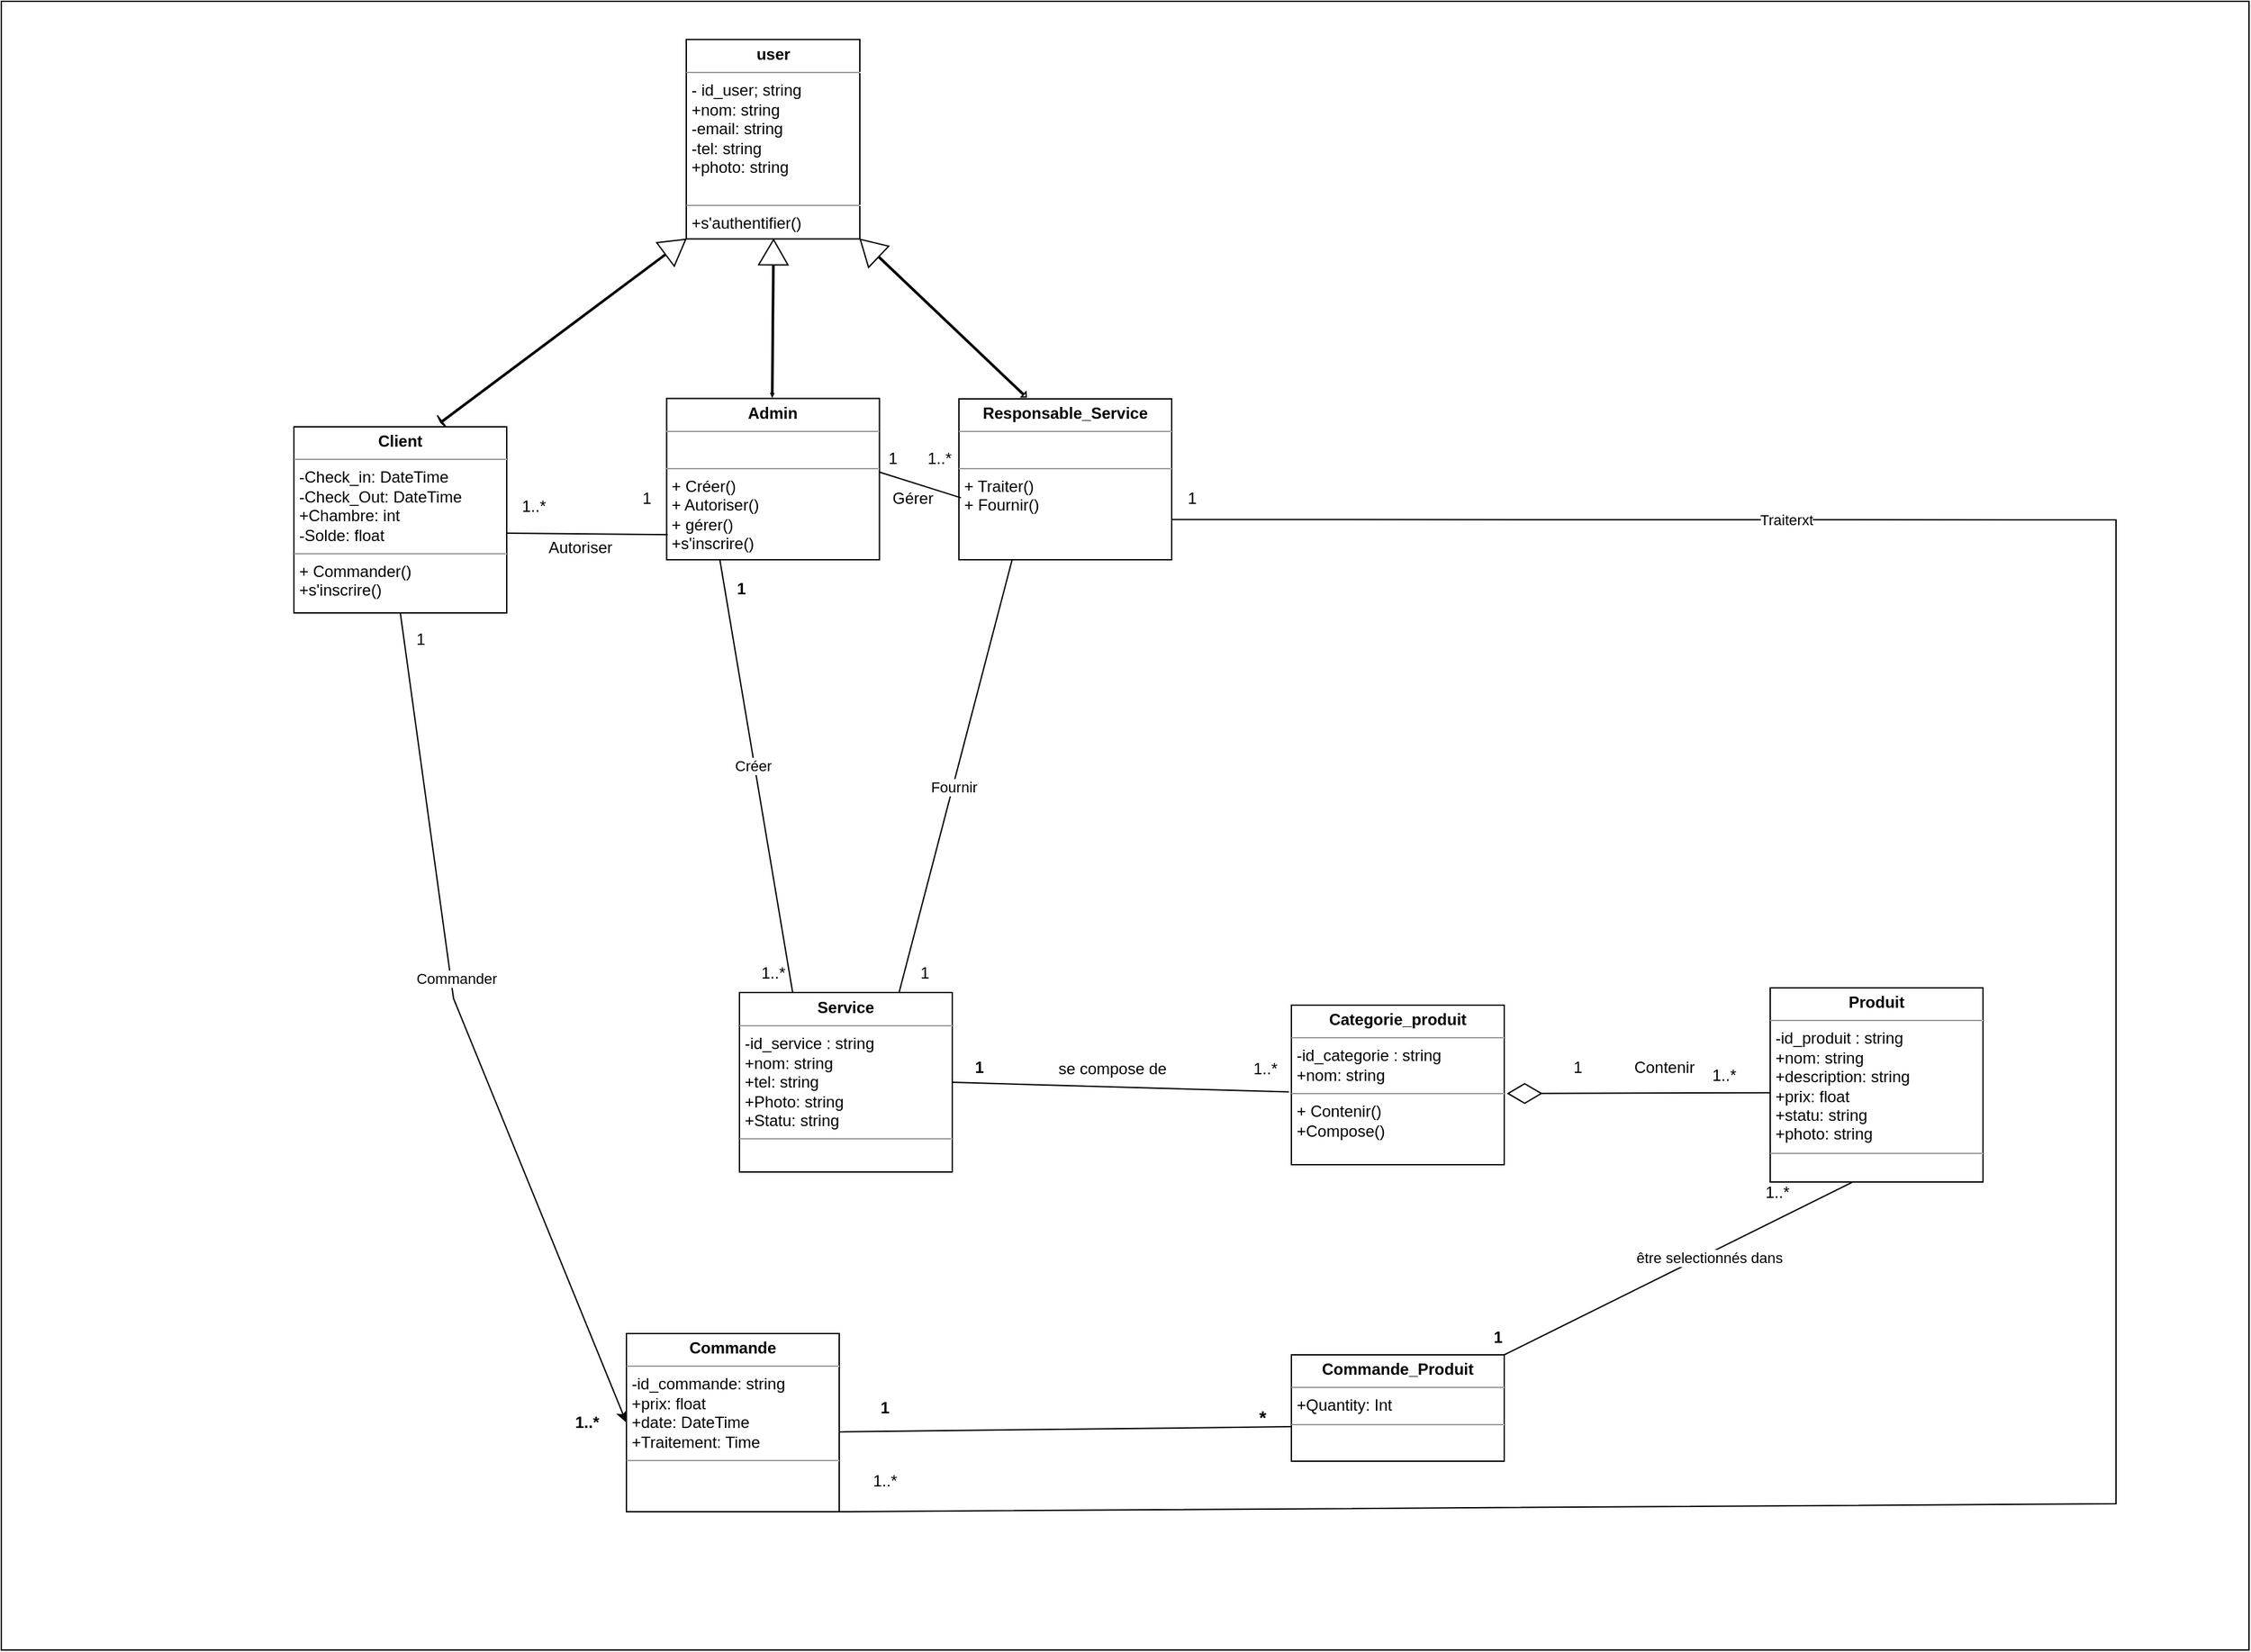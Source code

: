 <mxfile version="21.1.5" type="github" pages="2">
  <diagram id="s9PQbSp__KKQVtL2HOXq" name="Class">
    <mxGraphModel dx="1279" dy="1317" grid="1" gridSize="10" guides="1" tooltips="1" connect="1" arrows="1" fold="1" page="1" pageScale="1" pageWidth="827" pageHeight="1169" math="0" shadow="0">
      <root>
        <mxCell id="0" />
        <mxCell id="1" parent="0" />
        <mxCell id="BiQXWJh0K62lgcf2LMP3-1" value="" style="rounded=0;whiteSpace=wrap;html=1;" vertex="1" parent="1">
          <mxGeometry x="1890" y="90" width="1690" height="1240" as="geometry" />
        </mxCell>
        <mxCell id="DH4nmSj8IvAm2rDmWUqV-107" value="1" style="text;align=center;fontStyle=1;verticalAlign=middle;spacingLeft=3;spacingRight=3;strokeColor=none;rotatable=0;points=[[0,0.5],[1,0.5]];portConstraint=eastwest;html=1;" parent="1" vertex="1">
          <mxGeometry x="2539" y="1135" width="30" height="26" as="geometry" />
        </mxCell>
        <mxCell id="DH4nmSj8IvAm2rDmWUqV-108" value="1" style="text;align=center;fontStyle=1;verticalAlign=middle;spacingLeft=3;spacingRight=3;strokeColor=none;rotatable=0;points=[[0,0.5],[1,0.5]];portConstraint=eastwest;html=1;" parent="1" vertex="1">
          <mxGeometry x="3000" y="1082" width="30" height="26" as="geometry" />
        </mxCell>
        <mxCell id="DH4nmSj8IvAm2rDmWUqV-110" value="&lt;font style=&quot;font-size: 14px;&quot;&gt;*&lt;/font&gt;" style="text;align=center;fontStyle=1;verticalAlign=middle;spacingLeft=3;spacingRight=3;strokeColor=none;rotatable=0;points=[[0,0.5],[1,0.5]];portConstraint=eastwest;html=1;" parent="1" vertex="1">
          <mxGeometry x="2820" y="1140" width="35" height="30" as="geometry" />
        </mxCell>
        <mxCell id="DH4nmSj8IvAm2rDmWUqV-112" value="1" style="text;align=center;fontStyle=1;verticalAlign=middle;spacingLeft=3;spacingRight=3;strokeColor=none;rotatable=0;points=[[0,0.5],[1,0.5]];portConstraint=eastwest;html=1;" parent="1" vertex="1">
          <mxGeometry x="2428" y="520" width="36" height="24" as="geometry" />
        </mxCell>
        <mxCell id="DH4nmSj8IvAm2rDmWUqV-113" value="1..*" style="text;align=center;fontStyle=1;verticalAlign=middle;spacingLeft=3;spacingRight=3;strokeColor=none;rotatable=0;points=[[0,0.5],[1,0.5]];portConstraint=eastwest;html=1;" parent="1" vertex="1">
          <mxGeometry x="2310" y="1146" width="40" height="26" as="geometry" />
        </mxCell>
        <mxCell id="DH4nmSj8IvAm2rDmWUqV-117" value="" style="endArrow=none;html=1;rounded=0;exitX=0.997;exitY=0.552;exitDx=0;exitDy=0;exitPerimeter=0;entryX=0;entryY=0.5;entryDx=0;entryDy=0;" parent="1" source="yRA-he5OFufWY-U0mKkY-94" edge="1">
          <mxGeometry width="50" height="50" relative="1" as="geometry">
            <mxPoint x="2670" y="1189.664" as="sourcePoint" />
            <mxPoint x="2860" y="1162.0" as="targetPoint" />
          </mxGeometry>
        </mxCell>
        <mxCell id="DH4nmSj8IvAm2rDmWUqV-119" value="1" style="text;html=1;align=center;verticalAlign=middle;resizable=0;points=[];autosize=1;strokeColor=none;fillColor=none;" parent="1" vertex="1">
          <mxGeometry x="2569" y="805.5" width="30" height="30" as="geometry" />
        </mxCell>
        <mxCell id="DH4nmSj8IvAm2rDmWUqV-120" value="1" style="text;html=1;align=center;verticalAlign=middle;resizable=0;points=[];autosize=1;strokeColor=none;fillColor=none;" parent="1" vertex="1">
          <mxGeometry x="2640" y="479" width="30" height="30" as="geometry" />
        </mxCell>
        <mxCell id="yRA-he5OFufWY-U0mKkY-9" value="1..*" style="text;html=1;align=center;verticalAlign=middle;resizable=0;points=[];autosize=1;strokeColor=none;fillColor=none;" parent="1" vertex="1">
          <mxGeometry x="2450" y="805.5" width="40" height="30" as="geometry" />
        </mxCell>
        <mxCell id="yRA-he5OFufWY-U0mKkY-14" value="1..*" style="text;html=1;align=center;verticalAlign=middle;resizable=0;points=[];autosize=1;strokeColor=none;fillColor=none;" parent="1" vertex="1">
          <mxGeometry x="3205" y="970.5" width="40" height="30" as="geometry" />
        </mxCell>
        <mxCell id="yRA-he5OFufWY-U0mKkY-30" value="" style="endArrow=none;html=1;rounded=0;exitX=1;exitY=0;exitDx=0;exitDy=0;entryX=0.386;entryY=1.001;entryDx=0;entryDy=0;entryPerimeter=0;" parent="1" source="yRA-he5OFufWY-U0mKkY-93" target="yRA-he5OFufWY-U0mKkY-92" edge="1">
          <mxGeometry relative="1" as="geometry">
            <mxPoint x="3157.22" y="1017.88" as="sourcePoint" />
            <mxPoint x="3254.86" y="997.68" as="targetPoint" />
            <Array as="points" />
          </mxGeometry>
        </mxCell>
        <mxCell id="ApSMuxuADTlyW8qCaoqZ-10" value="être selectionnés dans" style="edgeLabel;html=1;align=center;verticalAlign=middle;resizable=0;points=[];" parent="yRA-he5OFufWY-U0mKkY-30" vertex="1" connectable="0">
          <mxGeometry x="0.158" y="-2" relative="1" as="geometry">
            <mxPoint x="1" as="offset" />
          </mxGeometry>
        </mxCell>
        <mxCell id="ApSMuxuADTlyW8qCaoqZ-4" style="rounded=0;orthogonalLoop=1;jettySize=auto;html=1;exitX=0.25;exitY=1;exitDx=0;exitDy=0;entryX=0.25;entryY=0;entryDx=0;entryDy=0;endArrow=none;endFill=0;" parent="1" source="yRA-he5OFufWY-U0mKkY-41" target="yRA-he5OFufWY-U0mKkY-58" edge="1">
          <mxGeometry relative="1" as="geometry" />
        </mxCell>
        <mxCell id="ApSMuxuADTlyW8qCaoqZ-5" value="Créer" style="edgeLabel;html=1;align=center;verticalAlign=middle;resizable=0;points=[];" parent="ApSMuxuADTlyW8qCaoqZ-4" vertex="1" connectable="0">
          <mxGeometry x="-0.049" y="-2" relative="1" as="geometry">
            <mxPoint as="offset" />
          </mxGeometry>
        </mxCell>
        <mxCell id="yRA-he5OFufWY-U0mKkY-41" value="&lt;p style=&quot;margin:0px;margin-top:4px;text-align:center;&quot;&gt;&lt;b&gt;Admin&lt;/b&gt;&lt;/p&gt;&lt;hr size=&quot;1&quot;&gt;&lt;p style=&quot;margin:0px;margin-left:4px;&quot;&gt;&lt;br&gt;&lt;/p&gt;&lt;hr size=&quot;1&quot;&gt;&lt;p style=&quot;margin:0px;margin-left:4px;&quot;&gt;+ Créer()&lt;/p&gt;&lt;p style=&quot;margin:0px;margin-left:4px;&quot;&gt;+ Autoriser()&lt;/p&gt;&lt;p style=&quot;margin:0px;margin-left:4px;&quot;&gt;+ gérer()&lt;/p&gt;&lt;p style=&quot;margin:0px;margin-left:4px;&quot;&gt;+s&#39;inscrire()&lt;/p&gt;" style="verticalAlign=top;align=left;overflow=fill;fontSize=12;fontFamily=Helvetica;html=1;whiteSpace=wrap;" parent="1" vertex="1">
          <mxGeometry x="2390.25" y="388.7" width="160" height="121.3" as="geometry" />
        </mxCell>
        <mxCell id="ApSMuxuADTlyW8qCaoqZ-12" style="rounded=0;orthogonalLoop=1;jettySize=auto;html=1;exitX=1;exitY=0.5;exitDx=0;exitDy=0;entryX=0.954;entryY=1.093;entryDx=0;entryDy=0;entryPerimeter=0;endArrow=none;endFill=0;" parent="1" source="yRA-he5OFufWY-U0mKkY-58" target="yRA-he5OFufWY-U0mKkY-85" edge="1">
          <mxGeometry relative="1" as="geometry" />
        </mxCell>
        <mxCell id="yRA-he5OFufWY-U0mKkY-58" value="&lt;p style=&quot;margin:0px;margin-top:4px;text-align:center;&quot;&gt;&lt;b&gt;Service&lt;/b&gt;&lt;/p&gt;&lt;hr size=&quot;1&quot;&gt;&lt;p style=&quot;margin:0px;margin-left:4px;&quot;&gt;-id_service : string&lt;/p&gt;&lt;p style=&quot;margin:0px;margin-left:4px;&quot;&gt;&lt;span style=&quot;background-color: initial;&quot;&gt;+nom: string&lt;/span&gt;&lt;/p&gt;&lt;p style=&quot;margin:0px;margin-left:4px;&quot;&gt;&lt;span style=&quot;background-color: initial;&quot;&gt;+tel&lt;/span&gt;&lt;span style=&quot;background-color: initial;&quot;&gt;: string&lt;/span&gt;&lt;/p&gt;&lt;p style=&quot;margin:0px;margin-left:4px;&quot;&gt;+Photo: string&lt;/p&gt;&lt;p style=&quot;margin:0px;margin-left:4px;&quot;&gt;+Statu: string&lt;/p&gt;&lt;hr size=&quot;1&quot;&gt;&lt;p style=&quot;margin:0px;margin-left:4px;&quot;&gt;&lt;br&gt;&lt;/p&gt;" style="verticalAlign=top;align=left;overflow=fill;fontSize=12;fontFamily=Helvetica;html=1;whiteSpace=wrap;" parent="1" vertex="1">
          <mxGeometry x="2445" y="835.5" width="160" height="135" as="geometry" />
        </mxCell>
        <mxCell id="ApSMuxuADTlyW8qCaoqZ-2" style="rounded=0;orthogonalLoop=1;jettySize=auto;html=1;exitX=0.25;exitY=1;exitDx=0;exitDy=0;endArrow=none;endFill=0;entryX=0.75;entryY=0;entryDx=0;entryDy=0;" parent="1" source="yRA-he5OFufWY-U0mKkY-63" target="yRA-he5OFufWY-U0mKkY-58" edge="1">
          <mxGeometry relative="1" as="geometry">
            <mxPoint x="2570" y="841.212" as="targetPoint" />
          </mxGeometry>
        </mxCell>
        <mxCell id="ApSMuxuADTlyW8qCaoqZ-3" value="Fournir" style="edgeLabel;html=1;align=center;verticalAlign=middle;resizable=0;points=[];" parent="ApSMuxuADTlyW8qCaoqZ-2" vertex="1" connectable="0">
          <mxGeometry x="0.049" relative="1" as="geometry">
            <mxPoint as="offset" />
          </mxGeometry>
        </mxCell>
        <mxCell id="yRA-he5OFufWY-U0mKkY-63" value="&lt;p style=&quot;margin:0px;margin-top:4px;text-align:center;&quot;&gt;&lt;b&gt;Responsable_Service&lt;/b&gt;&lt;/p&gt;&lt;hr size=&quot;1&quot;&gt;&lt;p style=&quot;margin:0px;margin-left:4px;&quot;&gt;&lt;br&gt;&lt;/p&gt;&lt;hr size=&quot;1&quot;&gt;&lt;p style=&quot;margin:0px;margin-left:4px;&quot;&gt;+ Traiter()&lt;/p&gt;&lt;p style=&quot;margin:0px;margin-left:4px;&quot;&gt;+ Fournir()&lt;/p&gt;" style="verticalAlign=top;align=left;overflow=fill;fontSize=12;fontFamily=Helvetica;html=1;whiteSpace=wrap;" parent="1" vertex="1">
          <mxGeometry x="2610" y="389" width="160" height="121" as="geometry" />
        </mxCell>
        <mxCell id="yRA-he5OFufWY-U0mKkY-64" value="" style="shape=flexArrow;endArrow=classic;startArrow=classic;html=1;rounded=0;width=1;startSize=0.6;startWidth=3.158;entryX=1;entryY=1;entryDx=0;entryDy=0;" parent="1" target="yRA-he5OFufWY-U0mKkY-67" edge="1">
          <mxGeometry width="100" height="100" relative="1" as="geometry">
            <mxPoint x="2661" y="388" as="sourcePoint" />
            <mxPoint x="2503" y="269" as="targetPoint" />
          </mxGeometry>
        </mxCell>
        <mxCell id="yRA-he5OFufWY-U0mKkY-65" value="" style="shape=flexArrow;endArrow=classic;startArrow=classic;html=1;rounded=0;width=1;startSize=0.38;startWidth=0;" parent="1" edge="1">
          <mxGeometry width="100" height="100" relative="1" as="geometry">
            <mxPoint x="2469.63" y="387.7" as="sourcePoint" />
            <mxPoint x="2470.63" y="268.7" as="targetPoint" />
          </mxGeometry>
        </mxCell>
        <mxCell id="yRA-he5OFufWY-U0mKkY-66" value="" style="shape=flexArrow;endArrow=classic;startArrow=classic;html=1;rounded=0;width=1;startSize=0.032;startWidth=9.474;entryX=0;entryY=1;entryDx=0;entryDy=0;" parent="1" target="yRA-he5OFufWY-U0mKkY-67" edge="1">
          <mxGeometry width="100" height="100" relative="1" as="geometry">
            <mxPoint x="2220" y="407" as="sourcePoint" />
            <mxPoint x="2376" y="280" as="targetPoint" />
          </mxGeometry>
        </mxCell>
        <mxCell id="yRA-he5OFufWY-U0mKkY-67" value="&lt;p style=&quot;margin:0px;margin-top:4px;text-align:center;&quot;&gt;&lt;b&gt;user&lt;/b&gt;&lt;/p&gt;&lt;hr size=&quot;1&quot;&gt;&lt;p style=&quot;margin:0px;margin-left:4px;&quot;&gt;- id_user; string&lt;/p&gt;&lt;p style=&quot;margin:0px;margin-left:4px;&quot;&gt;+nom: string&lt;/p&gt;&lt;p style=&quot;margin:0px;margin-left:4px;&quot;&gt;-email: string&lt;/p&gt;&lt;p style=&quot;margin:0px;margin-left:4px;&quot;&gt;-tel: string&lt;/p&gt;&lt;p style=&quot;margin:0px;margin-left:4px;&quot;&gt;+photo: string&lt;/p&gt;&lt;p style=&quot;margin:0px;margin-left:4px;&quot;&gt;&lt;br&gt;&lt;/p&gt;&lt;hr size=&quot;1&quot;&gt;&lt;p style=&quot;margin:0px;margin-left:4px;&quot;&gt;+s&#39;authentifier()&lt;/p&gt;" style="verticalAlign=top;align=left;overflow=fill;fontSize=12;fontFamily=Helvetica;html=1;whiteSpace=wrap;" parent="1" vertex="1">
          <mxGeometry x="2405" y="118.7" width="130.5" height="150" as="geometry" />
        </mxCell>
        <mxCell id="ApSMuxuADTlyW8qCaoqZ-6" style="rounded=0;orthogonalLoop=1;jettySize=auto;html=1;exitX=0.5;exitY=1;exitDx=0;exitDy=0;entryX=0;entryY=0.5;entryDx=0;entryDy=0;" parent="1" source="yRA-he5OFufWY-U0mKkY-68" target="yRA-he5OFufWY-U0mKkY-94" edge="1">
          <mxGeometry relative="1" as="geometry">
            <Array as="points">
              <mxPoint x="2230" y="840" />
            </Array>
          </mxGeometry>
        </mxCell>
        <mxCell id="ApSMuxuADTlyW8qCaoqZ-7" value="Commander&lt;br&gt;" style="edgeLabel;html=1;align=center;verticalAlign=middle;resizable=0;points=[];" parent="ApSMuxuADTlyW8qCaoqZ-6" vertex="1" connectable="0">
          <mxGeometry x="-0.128" y="3" relative="1" as="geometry">
            <mxPoint x="1" as="offset" />
          </mxGeometry>
        </mxCell>
        <mxCell id="yRA-he5OFufWY-U0mKkY-68" value="&lt;p style=&quot;margin:0px;margin-top:4px;text-align:center;&quot;&gt;&lt;b&gt;Client&lt;/b&gt;&lt;/p&gt;&lt;hr size=&quot;1&quot;&gt;&lt;p style=&quot;margin:0px;margin-left:4px;&quot;&gt;-Check_in: DateTime&lt;/p&gt;&lt;p style=&quot;margin:0px;margin-left:4px;&quot;&gt;-Check_Out: DateTime&lt;/p&gt;&lt;p style=&quot;margin:0px;margin-left:4px;&quot;&gt;+Chambre: int&lt;/p&gt;&lt;p style=&quot;margin:0px;margin-left:4px;&quot;&gt;-Solde: float&lt;/p&gt;&lt;hr size=&quot;1&quot;&gt;&lt;p style=&quot;margin:0px;margin-left:4px;&quot;&gt;+ Commander()&lt;/p&gt;&lt;p style=&quot;margin:0px;margin-left:4px;&quot;&gt;+s&#39;inscrire()&lt;/p&gt;" style="verticalAlign=top;align=left;overflow=fill;fontSize=12;fontFamily=Helvetica;html=1;whiteSpace=wrap;" parent="1" vertex="1">
          <mxGeometry x="2110" y="410" width="160" height="140" as="geometry" />
        </mxCell>
        <mxCell id="yRA-he5OFufWY-U0mKkY-77" value="&lt;p style=&quot;margin:0px;margin-top:4px;text-align:center;&quot;&gt;&lt;b&gt;Categorie_produit&lt;/b&gt;&lt;/p&gt;&lt;hr size=&quot;1&quot;&gt;&lt;p style=&quot;margin:0px;margin-left:4px;&quot;&gt;-id_categorie : string&lt;/p&gt;&lt;p style=&quot;margin:0px;margin-left:4px;&quot;&gt;&lt;span style=&quot;background-color: initial;&quot;&gt;+nom: string&lt;/span&gt;&lt;/p&gt;&lt;hr size=&quot;1&quot;&gt;&lt;p style=&quot;margin:0px;margin-left:4px;&quot;&gt;+ Contenir()&lt;/p&gt;&lt;p style=&quot;margin:0px;margin-left:4px;&quot;&gt;+Compose()&lt;/p&gt;" style="verticalAlign=top;align=left;overflow=fill;fontSize=12;fontFamily=Helvetica;html=1;whiteSpace=wrap;" parent="1" vertex="1">
          <mxGeometry x="2860" y="845" width="160" height="120" as="geometry" />
        </mxCell>
        <mxCell id="yRA-he5OFufWY-U0mKkY-84" value="1" style="text;align=center;fontStyle=1;verticalAlign=middle;spacingLeft=3;spacingRight=3;strokeColor=none;rotatable=0;points=[[0,0.5],[1,0.5]];portConstraint=eastwest;html=1;" parent="1" vertex="1">
          <mxGeometry x="2610" y="878.5" width="30" height="26" as="geometry" />
        </mxCell>
        <mxCell id="yRA-he5OFufWY-U0mKkY-85" value="1..*" style="text;html=1;align=center;verticalAlign=middle;resizable=0;points=[];autosize=1;strokeColor=none;fillColor=none;" parent="1" vertex="1">
          <mxGeometry x="2820" y="877.5" width="40" height="30" as="geometry" />
        </mxCell>
        <mxCell id="yRA-he5OFufWY-U0mKkY-86" value="se compose de" style="text;html=1;align=center;verticalAlign=middle;resizable=0;points=[];autosize=1;strokeColor=none;fillColor=none;" parent="1" vertex="1">
          <mxGeometry x="2675" y="877.5" width="100" height="30" as="geometry" />
        </mxCell>
        <mxCell id="yRA-he5OFufWY-U0mKkY-87" value="1..*" style="text;html=1;align=center;verticalAlign=middle;resizable=0;points=[];autosize=1;strokeColor=none;fillColor=none;" parent="1" vertex="1">
          <mxGeometry x="3165" y="882.5" width="40" height="30" as="geometry" />
        </mxCell>
        <mxCell id="yRA-he5OFufWY-U0mKkY-88" value="1" style="text;html=1;align=center;verticalAlign=middle;resizable=0;points=[];autosize=1;strokeColor=none;fillColor=none;" parent="1" vertex="1">
          <mxGeometry x="3060" y="876.5" width="30" height="30" as="geometry" />
        </mxCell>
        <mxCell id="yRA-he5OFufWY-U0mKkY-89" value="Contenir" style="text;html=1;align=center;verticalAlign=middle;resizable=0;points=[];autosize=1;strokeColor=none;fillColor=none;" parent="1" vertex="1">
          <mxGeometry x="3105" y="876.5" width="70" height="30" as="geometry" />
        </mxCell>
        <mxCell id="yRA-he5OFufWY-U0mKkY-90" value="" style="endArrow=diamondThin;endFill=0;endSize=24;html=1;rounded=0;exitX=0.005;exitY=0.54;exitDx=0;exitDy=0;entryX=1.012;entryY=0.554;entryDx=0;entryDy=0;entryPerimeter=0;exitPerimeter=0;" parent="1" source="yRA-he5OFufWY-U0mKkY-92" target="yRA-he5OFufWY-U0mKkY-77" edge="1">
          <mxGeometry width="160" relative="1" as="geometry">
            <mxPoint x="3202" y="911.5" as="sourcePoint" />
            <mxPoint x="3070" y="913.5" as="targetPoint" />
          </mxGeometry>
        </mxCell>
        <mxCell id="yRA-he5OFufWY-U0mKkY-92" value="&lt;p style=&quot;margin:0px;margin-top:4px;text-align:center;&quot;&gt;&lt;b&gt;Produit&lt;/b&gt;&lt;/p&gt;&lt;hr size=&quot;1&quot;&gt;&lt;p style=&quot;margin:0px;margin-left:4px;&quot;&gt;-id_produit : string&lt;/p&gt;&lt;p style=&quot;margin:0px;margin-left:4px;&quot;&gt;&lt;span style=&quot;background-color: initial;&quot;&gt;+nom: string&lt;/span&gt;&lt;/p&gt;&lt;p style=&quot;margin:0px;margin-left:4px;&quot;&gt;+description: string&lt;/p&gt;&lt;p style=&quot;margin:0px;margin-left:4px;&quot;&gt;+prix: float&lt;/p&gt;&lt;p style=&quot;margin:0px;margin-left:4px;&quot;&gt;+statu: string&lt;/p&gt;&lt;p style=&quot;margin:0px;margin-left:4px;&quot;&gt;+photo: string&lt;/p&gt;&lt;hr size=&quot;1&quot;&gt;&lt;p style=&quot;margin:0px;margin-left:4px;&quot;&gt;&lt;br&gt;&lt;/p&gt;" style="verticalAlign=top;align=left;overflow=fill;fontSize=12;fontFamily=Helvetica;html=1;whiteSpace=wrap;" parent="1" vertex="1">
          <mxGeometry x="3220" y="832" width="160" height="146" as="geometry" />
        </mxCell>
        <mxCell id="yRA-he5OFufWY-U0mKkY-93" value="&lt;p style=&quot;margin:0px;margin-top:4px;text-align:center;&quot;&gt;&lt;b&gt;Commande_Produit&lt;/b&gt;&lt;/p&gt;&lt;hr size=&quot;1&quot;&gt;&lt;p style=&quot;margin:0px;margin-left:4px;&quot;&gt;&lt;span style=&quot;background-color: initial;&quot;&gt;+Quantity: Int&lt;/span&gt;&lt;/p&gt;&lt;hr size=&quot;1&quot;&gt;&lt;p style=&quot;margin:0px;margin-left:4px;&quot;&gt;&lt;br&gt;&lt;/p&gt;" style="verticalAlign=top;align=left;overflow=fill;fontSize=12;fontFamily=Helvetica;html=1;whiteSpace=wrap;" parent="1" vertex="1">
          <mxGeometry x="2860" y="1108" width="160" height="80" as="geometry" />
        </mxCell>
        <mxCell id="yRA-he5OFufWY-U0mKkY-94" value="&lt;p style=&quot;margin:0px;margin-top:4px;text-align:center;&quot;&gt;&lt;b&gt;Commande&lt;/b&gt;&lt;/p&gt;&lt;hr size=&quot;1&quot;&gt;&lt;p style=&quot;margin:0px;margin-left:4px;&quot;&gt;&lt;span style=&quot;background-color: initial;&quot;&gt;-id_commande: string&lt;/span&gt;&lt;/p&gt;&lt;p style=&quot;margin:0px;margin-left:4px;&quot;&gt;&lt;span style=&quot;background-color: initial;&quot;&gt;+prix: float&lt;/span&gt;&lt;/p&gt;&lt;p style=&quot;margin:0px;margin-left:4px;&quot;&gt;+date: DateTime&lt;/p&gt;&lt;p style=&quot;margin:0px;margin-left:4px;&quot;&gt;+Traitement: Time&lt;/p&gt;&lt;hr size=&quot;1&quot;&gt;&lt;p style=&quot;margin:0px;margin-left:4px;&quot;&gt;&lt;br&gt;&lt;/p&gt;" style="verticalAlign=top;align=left;overflow=fill;fontSize=12;fontFamily=Helvetica;html=1;whiteSpace=wrap;" parent="1" vertex="1">
          <mxGeometry x="2360" y="1092" width="160" height="134" as="geometry" />
        </mxCell>
        <mxCell id="yRA-he5OFufWY-U0mKkY-97" value="1" style="text;html=1;align=center;verticalAlign=middle;resizable=0;points=[];autosize=1;strokeColor=none;fillColor=none;" parent="1" vertex="1">
          <mxGeometry x="2360.25" y="449" width="30" height="30" as="geometry" />
        </mxCell>
        <mxCell id="yRA-he5OFufWY-U0mKkY-98" value="1..*" style="text;html=1;align=center;verticalAlign=middle;resizable=0;points=[];autosize=1;strokeColor=none;fillColor=none;" parent="1" vertex="1">
          <mxGeometry x="2270" y="455" width="40" height="30" as="geometry" />
        </mxCell>
        <mxCell id="yRA-he5OFufWY-U0mKkY-99" value="Autoriser" style="text;html=1;align=center;verticalAlign=middle;resizable=0;points=[];autosize=1;strokeColor=none;fillColor=none;" parent="1" vertex="1">
          <mxGeometry x="2290.25" y="486" width="70" height="30" as="geometry" />
        </mxCell>
        <mxCell id="yRA-he5OFufWY-U0mKkY-100" value="" style="endArrow=none;html=1;rounded=0;entryX=0.005;entryY=0.844;entryDx=0;entryDy=0;entryPerimeter=0;" parent="1" target="yRA-he5OFufWY-U0mKkY-41" edge="1">
          <mxGeometry width="50" height="50" relative="1" as="geometry">
            <mxPoint x="2270" y="490" as="sourcePoint" />
            <mxPoint x="2330" y="482" as="targetPoint" />
          </mxGeometry>
        </mxCell>
        <mxCell id="yRA-he5OFufWY-U0mKkY-102" value="" style="endArrow=none;html=1;rounded=0;entryX=0.01;entryY=0.615;entryDx=0;entryDy=0;entryPerimeter=0;" parent="1" target="yRA-he5OFufWY-U0mKkY-63" edge="1">
          <mxGeometry width="50" height="50" relative="1" as="geometry">
            <mxPoint x="2550" y="444" as="sourcePoint" />
            <mxPoint x="2424" y="585" as="targetPoint" />
          </mxGeometry>
        </mxCell>
        <mxCell id="yRA-he5OFufWY-U0mKkY-103" value="Gérer" style="text;html=1;align=center;verticalAlign=middle;resizable=0;points=[];autosize=1;strokeColor=none;fillColor=none;" parent="1" vertex="1">
          <mxGeometry x="2550.25" y="449" width="50" height="30" as="geometry" />
        </mxCell>
        <mxCell id="yRA-he5OFufWY-U0mKkY-104" value="1" style="text;html=1;align=center;verticalAlign=middle;resizable=0;points=[];autosize=1;strokeColor=none;fillColor=none;" parent="1" vertex="1">
          <mxGeometry x="2545" y="419" width="30" height="30" as="geometry" />
        </mxCell>
        <mxCell id="yRA-he5OFufWY-U0mKkY-105" value="1..*" style="text;html=1;align=center;verticalAlign=middle;resizable=0;points=[];autosize=1;strokeColor=none;fillColor=none;" parent="1" vertex="1">
          <mxGeometry x="2575" y="419" width="40" height="30" as="geometry" />
        </mxCell>
        <mxCell id="yRA-he5OFufWY-U0mKkY-106" value="1" style="text;html=1;align=center;verticalAlign=middle;resizable=0;points=[];autosize=1;strokeColor=none;fillColor=none;" parent="1" vertex="1">
          <mxGeometry x="2190" y="555" width="30" height="30" as="geometry" />
        </mxCell>
        <mxCell id="yRA-he5OFufWY-U0mKkY-109" value="" style="endArrow=none;html=1;rounded=0;exitX=1;exitY=1;exitDx=0;exitDy=0;entryX=1;entryY=0.75;entryDx=0;entryDy=0;" parent="1" source="yRA-he5OFufWY-U0mKkY-94" target="yRA-he5OFufWY-U0mKkY-63" edge="1">
          <mxGeometry width="50" height="50" relative="1" as="geometry">
            <mxPoint x="3440" y="1210" as="sourcePoint" />
            <mxPoint x="3480" y="510" as="targetPoint" />
            <Array as="points">
              <mxPoint x="3480" y="1220" />
              <mxPoint x="3480" y="480" />
            </Array>
          </mxGeometry>
        </mxCell>
        <mxCell id="ApSMuxuADTlyW8qCaoqZ-11" value="Traiterxt" style="edgeLabel;html=1;align=center;verticalAlign=middle;resizable=0;points=[];" parent="yRA-he5OFufWY-U0mKkY-109" vertex="1" connectable="0">
          <mxGeometry x="0.617" relative="1" as="geometry">
            <mxPoint as="offset" />
          </mxGeometry>
        </mxCell>
        <mxCell id="yRA-he5OFufWY-U0mKkY-115" value="1..*" style="text;html=1;align=center;verticalAlign=middle;resizable=0;points=[];autosize=1;strokeColor=none;fillColor=none;" parent="1" vertex="1">
          <mxGeometry x="2534" y="1188" width="40" height="30" as="geometry" />
        </mxCell>
        <mxCell id="yRA-he5OFufWY-U0mKkY-116" value="1" style="text;html=1;align=center;verticalAlign=middle;resizable=0;points=[];autosize=1;strokeColor=none;fillColor=none;" parent="1" vertex="1">
          <mxGeometry x="2770" y="449" width="30" height="30" as="geometry" />
        </mxCell>
      </root>
    </mxGraphModel>
  </diagram>
  <diagram id="yM-Dep-GhWsUUQyzGKcz" name="Use Case">
    <mxGraphModel dx="1518" dy="655" grid="1" gridSize="10" guides="1" tooltips="1" connect="1" arrows="1" fold="1" page="1" pageScale="1" pageWidth="827" pageHeight="1169" math="0" shadow="0">
      <root>
        <mxCell id="0" />
        <mxCell id="1" parent="0" />
        <mxCell id="161mXI8yLU9irmFRyv6j-196" value="Admin" style="shape=umlActor;verticalLabelPosition=bottom;verticalAlign=top;html=1;outlineConnect=0;fontSize=12;movable=1;resizable=1;rotatable=1;deletable=1;editable=1;locked=0;connectable=1;" vertex="1" parent="1">
          <mxGeometry x="280" y="990.004" width="30" height="62.385" as="geometry" />
        </mxCell>
        <mxCell id="161mXI8yLU9irmFRyv6j-246" value="" style="rounded=0;whiteSpace=wrap;html=1;" vertex="1" parent="1">
          <mxGeometry x="360" y="99" width="920" height="1310" as="geometry" />
        </mxCell>
        <mxCell id="161mXI8yLU9irmFRyv6j-247" style="edgeStyle=none;rounded=0;orthogonalLoop=1;jettySize=auto;html=1;exitX=1;exitY=0.333;exitDx=0;exitDy=0;exitPerimeter=0;" edge="1" parent="1" source="161mXI8yLU9irmFRyv6j-250">
          <mxGeometry relative="1" as="geometry">
            <mxPoint x="700" y="255" as="targetPoint" />
          </mxGeometry>
        </mxCell>
        <mxCell id="161mXI8yLU9irmFRyv6j-248" style="edgeStyle=none;rounded=0;orthogonalLoop=1;jettySize=auto;html=1;exitX=1;exitY=0.333;exitDx=0;exitDy=0;exitPerimeter=0;entryX=0;entryY=0.5;entryDx=0;entryDy=0;" edge="1" parent="1" source="161mXI8yLU9irmFRyv6j-250" target="161mXI8yLU9irmFRyv6j-264">
          <mxGeometry relative="1" as="geometry" />
        </mxCell>
        <mxCell id="161mXI8yLU9irmFRyv6j-249" style="edgeStyle=none;rounded=0;orthogonalLoop=1;jettySize=auto;html=1;exitX=1;exitY=0.333;exitDx=0;exitDy=0;exitPerimeter=0;entryX=0;entryY=0.5;entryDx=0;entryDy=0;" edge="1" parent="1" source="161mXI8yLU9irmFRyv6j-250" target="161mXI8yLU9irmFRyv6j-274">
          <mxGeometry relative="1" as="geometry" />
        </mxCell>
        <mxCell id="161mXI8yLU9irmFRyv6j-250" value="Client" style="shape=umlActor;verticalLabelPosition=bottom;verticalAlign=top;html=1;outlineConnect=0;labelBorderColor=none;" vertex="1" parent="1">
          <mxGeometry x="310" y="282.78" width="30" height="62.385" as="geometry" />
        </mxCell>
        <mxCell id="161mXI8yLU9irmFRyv6j-251" style="edgeStyle=none;rounded=0;orthogonalLoop=1;jettySize=auto;html=1;exitX=1;exitY=0.333;exitDx=0;exitDy=0;exitPerimeter=0;entryX=0;entryY=0.5;entryDx=0;entryDy=0;" edge="1" parent="1" source="161mXI8yLU9irmFRyv6j-253" target="161mXI8yLU9irmFRyv6j-294">
          <mxGeometry relative="1" as="geometry" />
        </mxCell>
        <mxCell id="161mXI8yLU9irmFRyv6j-252" style="edgeStyle=none;rounded=0;orthogonalLoop=1;jettySize=auto;html=1;exitX=1;exitY=0.333;exitDx=0;exitDy=0;exitPerimeter=0;entryX=0;entryY=0.5;entryDx=0;entryDy=0;" edge="1" parent="1" source="161mXI8yLU9irmFRyv6j-253" target="161mXI8yLU9irmFRyv6j-301">
          <mxGeometry relative="1" as="geometry" />
        </mxCell>
        <mxCell id="161mXI8yLU9irmFRyv6j-253" value="Responsable Service" style="shape=umlActor;verticalLabelPosition=bottom;verticalAlign=top;html=1;outlineConnect=0;" vertex="1" parent="1">
          <mxGeometry x="260" y="682.752" width="30" height="62.385" as="geometry" />
        </mxCell>
        <mxCell id="161mXI8yLU9irmFRyv6j-254" value="" style="group;movable=1;resizable=1;rotatable=1;deletable=1;editable=1;locked=0;connectable=1;" vertex="1" connectable="0" parent="1">
          <mxGeometry x="1040" y="386.758" width="120" height="83.18" as="geometry" />
        </mxCell>
        <mxCell id="161mXI8yLU9irmFRyv6j-255" value="" style="ellipse;whiteSpace=wrap;html=1;" vertex="1" parent="161mXI8yLU9irmFRyv6j-254">
          <mxGeometry width="120" height="83.18" as="geometry" />
        </mxCell>
        <mxCell id="161mXI8yLU9irmFRyv6j-256" value="S&#39;authentifier" style="text;html=1;strokeColor=none;fillColor=none;align=center;verticalAlign=middle;whiteSpace=wrap;rounded=0;" vertex="1" parent="161mXI8yLU9irmFRyv6j-254">
          <mxGeometry x="30" y="25.994" width="60" height="31.193" as="geometry" />
        </mxCell>
        <mxCell id="161mXI8yLU9irmFRyv6j-257" value="" style="group" vertex="1" connectable="0" parent="1">
          <mxGeometry x="700" y="220.398" width="120" height="62.385" as="geometry" />
        </mxCell>
        <mxCell id="161mXI8yLU9irmFRyv6j-258" value="" style="group" vertex="1" connectable="0" parent="161mXI8yLU9irmFRyv6j-257">
          <mxGeometry width="120" height="62.385" as="geometry" />
        </mxCell>
        <mxCell id="161mXI8yLU9irmFRyv6j-259" value="" style="ellipse;whiteSpace=wrap;html=1;" vertex="1" parent="161mXI8yLU9irmFRyv6j-258">
          <mxGeometry width="120" height="62.385" as="geometry" />
        </mxCell>
        <mxCell id="161mXI8yLU9irmFRyv6j-260" value="Consulter historique" style="text;html=1;strokeColor=none;fillColor=none;align=center;verticalAlign=middle;whiteSpace=wrap;rounded=0;" vertex="1" parent="161mXI8yLU9irmFRyv6j-258">
          <mxGeometry x="30" y="15.596" width="60" height="23.394" as="geometry" />
        </mxCell>
        <mxCell id="161mXI8yLU9irmFRyv6j-261" value="" style="group" vertex="1" connectable="0" parent="1">
          <mxGeometry x="420" y="449.14" width="120" height="62.385" as="geometry" />
        </mxCell>
        <mxCell id="161mXI8yLU9irmFRyv6j-262" style="edgeStyle=orthogonalEdgeStyle;rounded=0;orthogonalLoop=1;jettySize=auto;html=1;exitX=1;exitY=0.333;exitDx=0;exitDy=0;exitPerimeter=0;entryX=0;entryY=0.5;entryDx=0;entryDy=0;" edge="1" parent="161mXI8yLU9irmFRyv6j-261">
          <mxGeometry relative="1" as="geometry">
            <mxPoint y="41.59" as="targetPoint" />
          </mxGeometry>
        </mxCell>
        <mxCell id="161mXI8yLU9irmFRyv6j-263" value="" style="group" vertex="1" connectable="0" parent="161mXI8yLU9irmFRyv6j-261">
          <mxGeometry width="120" height="62.385" as="geometry" />
        </mxCell>
        <mxCell id="161mXI8yLU9irmFRyv6j-264" value="" style="ellipse;whiteSpace=wrap;html=1;" vertex="1" parent="161mXI8yLU9irmFRyv6j-263">
          <mxGeometry width="120" height="62.385" as="geometry" />
        </mxCell>
        <mxCell id="161mXI8yLU9irmFRyv6j-265" value="Passer commande&amp;nbsp;" style="text;html=1;strokeColor=none;fillColor=none;align=center;verticalAlign=middle;whiteSpace=wrap;rounded=0;" vertex="1" parent="161mXI8yLU9irmFRyv6j-263">
          <mxGeometry x="30" y="15.596" width="60" height="23.394" as="geometry" />
        </mxCell>
        <mxCell id="161mXI8yLU9irmFRyv6j-266" value="" style="group" vertex="1" connectable="0" parent="1">
          <mxGeometry x="700" y="305.003" width="120" height="62.385" as="geometry" />
        </mxCell>
        <mxCell id="161mXI8yLU9irmFRyv6j-267" style="edgeStyle=orthogonalEdgeStyle;rounded=0;orthogonalLoop=1;jettySize=auto;html=1;exitX=1;exitY=0.333;exitDx=0;exitDy=0;exitPerimeter=0;entryX=0;entryY=0.5;entryDx=0;entryDy=0;" edge="1" parent="161mXI8yLU9irmFRyv6j-266">
          <mxGeometry relative="1" as="geometry">
            <mxPoint y="41.59" as="targetPoint" />
          </mxGeometry>
        </mxCell>
        <mxCell id="161mXI8yLU9irmFRyv6j-268" value="" style="group" vertex="1" connectable="0" parent="161mXI8yLU9irmFRyv6j-266">
          <mxGeometry width="120" height="62.385" as="geometry" />
        </mxCell>
        <mxCell id="161mXI8yLU9irmFRyv6j-269" value="" style="ellipse;whiteSpace=wrap;html=1;" vertex="1" parent="161mXI8yLU9irmFRyv6j-268">
          <mxGeometry width="120" height="62.385" as="geometry" />
        </mxCell>
        <mxCell id="161mXI8yLU9irmFRyv6j-270" value="s&#39;inscrire" style="text;html=1;strokeColor=none;fillColor=none;align=center;verticalAlign=middle;whiteSpace=wrap;rounded=0;" vertex="1" parent="161mXI8yLU9irmFRyv6j-268">
          <mxGeometry x="30" y="15.596" width="60" height="23.394" as="geometry" />
        </mxCell>
        <mxCell id="161mXI8yLU9irmFRyv6j-271" value="" style="group" vertex="1" connectable="0" parent="1">
          <mxGeometry x="700" y="404.996" width="120" height="62.385" as="geometry" />
        </mxCell>
        <mxCell id="161mXI8yLU9irmFRyv6j-272" style="edgeStyle=orthogonalEdgeStyle;rounded=0;orthogonalLoop=1;jettySize=auto;html=1;exitX=1;exitY=0.333;exitDx=0;exitDy=0;exitPerimeter=0;entryX=0;entryY=0.5;entryDx=0;entryDy=0;" edge="1" parent="161mXI8yLU9irmFRyv6j-271">
          <mxGeometry relative="1" as="geometry">
            <mxPoint y="41.59" as="targetPoint" />
          </mxGeometry>
        </mxCell>
        <mxCell id="161mXI8yLU9irmFRyv6j-273" value="" style="group" vertex="1" connectable="0" parent="161mXI8yLU9irmFRyv6j-271">
          <mxGeometry width="120" height="62.385" as="geometry" />
        </mxCell>
        <mxCell id="161mXI8yLU9irmFRyv6j-274" value="" style="ellipse;whiteSpace=wrap;html=1;" vertex="1" parent="161mXI8yLU9irmFRyv6j-273">
          <mxGeometry width="120" height="62.385" as="geometry" />
        </mxCell>
        <mxCell id="161mXI8yLU9irmFRyv6j-275" value="Consulter solde" style="text;html=1;strokeColor=none;fillColor=none;align=center;verticalAlign=middle;whiteSpace=wrap;rounded=0;" vertex="1" parent="161mXI8yLU9irmFRyv6j-273">
          <mxGeometry x="30" y="15.596" width="60" height="23.394" as="geometry" />
        </mxCell>
        <mxCell id="161mXI8yLU9irmFRyv6j-276" value="" style="group" vertex="1" connectable="0" parent="1">
          <mxGeometry x="590" y="474.999" width="120" height="62.385" as="geometry" />
        </mxCell>
        <mxCell id="161mXI8yLU9irmFRyv6j-277" style="edgeStyle=orthogonalEdgeStyle;rounded=0;orthogonalLoop=1;jettySize=auto;html=1;exitX=1;exitY=0.333;exitDx=0;exitDy=0;exitPerimeter=0;entryX=0;entryY=0.5;entryDx=0;entryDy=0;" edge="1" parent="161mXI8yLU9irmFRyv6j-276">
          <mxGeometry relative="1" as="geometry">
            <mxPoint y="41.59" as="targetPoint" />
          </mxGeometry>
        </mxCell>
        <mxCell id="161mXI8yLU9irmFRyv6j-278" value="" style="group" vertex="1" connectable="0" parent="161mXI8yLU9irmFRyv6j-276">
          <mxGeometry width="120" height="62.385" as="geometry" />
        </mxCell>
        <mxCell id="161mXI8yLU9irmFRyv6j-279" value="" style="ellipse;whiteSpace=wrap;html=1;" vertex="1" parent="161mXI8yLU9irmFRyv6j-278">
          <mxGeometry width="120" height="62.385" as="geometry" />
        </mxCell>
        <mxCell id="161mXI8yLU9irmFRyv6j-280" value="Consulter les produits des services en extra&amp;nbsp;" style="text;html=1;strokeColor=none;fillColor=none;align=center;verticalAlign=middle;whiteSpace=wrap;rounded=0;" vertex="1" parent="161mXI8yLU9irmFRyv6j-278">
          <mxGeometry x="25" y="19.496" width="70" height="23.394" as="geometry" />
        </mxCell>
        <mxCell id="161mXI8yLU9irmFRyv6j-281" style="edgeStyle=orthogonalEdgeStyle;rounded=0;orthogonalLoop=1;jettySize=auto;html=1;exitX=1;exitY=0.5;exitDx=0;exitDy=0;dashed=1;fontSize=12;endArrow=none;endFill=0;" edge="1" parent="1" source="161mXI8yLU9irmFRyv6j-294">
          <mxGeometry relative="1" as="geometry">
            <mxPoint x="1100" y="637.499" as="targetPoint" />
          </mxGeometry>
        </mxCell>
        <mxCell id="161mXI8yLU9irmFRyv6j-282" style="edgeStyle=orthogonalEdgeStyle;rounded=0;orthogonalLoop=1;jettySize=auto;html=1;exitX=1;exitY=0.5;exitDx=0;exitDy=0;dashed=1;fontSize=12;endArrow=none;endFill=0;" edge="1" parent="1" source="161mXI8yLU9irmFRyv6j-297">
          <mxGeometry relative="1" as="geometry">
            <mxPoint x="1100" y="709.482" as="targetPoint" />
            <Array as="points">
              <mxPoint x="839" y="714" />
              <mxPoint x="1100" y="715" />
            </Array>
          </mxGeometry>
        </mxCell>
        <mxCell id="161mXI8yLU9irmFRyv6j-283" style="edgeStyle=orthogonalEdgeStyle;rounded=0;orthogonalLoop=1;jettySize=auto;html=1;exitX=1;exitY=0.5;exitDx=0;exitDy=0;dashed=1;fontSize=12;endArrow=none;endFill=0;" edge="1" parent="1" source="161mXI8yLU9irmFRyv6j-301">
          <mxGeometry relative="1" as="geometry">
            <mxPoint x="1100" y="792.663" as="targetPoint" />
          </mxGeometry>
        </mxCell>
        <mxCell id="161mXI8yLU9irmFRyv6j-284" style="edgeStyle=orthogonalEdgeStyle;rounded=0;orthogonalLoop=1;jettySize=auto;html=1;exitX=1;exitY=0.5;exitDx=0;exitDy=0;entryX=0.5;entryY=1;entryDx=0;entryDy=0;fontSize=12;dashed=1;endArrow=open;endFill=0;" edge="1" parent="1" source="161mXI8yLU9irmFRyv6j-310" target="161mXI8yLU9irmFRyv6j-255">
          <mxGeometry relative="1" as="geometry" />
        </mxCell>
        <mxCell id="161mXI8yLU9irmFRyv6j-285" style="edgeStyle=orthogonalEdgeStyle;rounded=0;orthogonalLoop=1;jettySize=auto;html=1;exitX=1;exitY=0.5;exitDx=0;exitDy=0;entryX=0;entryY=1;entryDx=0;entryDy=0;dashed=1;fontSize=12;endArrow=open;endFill=0;" edge="1" parent="1" source="161mXI8yLU9irmFRyv6j-274" target="161mXI8yLU9irmFRyv6j-255">
          <mxGeometry relative="1" as="geometry">
            <Array as="points">
              <mxPoint x="820" y="435" />
              <mxPoint x="860" y="435" />
              <mxPoint x="860" y="465" />
              <mxPoint x="1057" y="465" />
            </Array>
          </mxGeometry>
        </mxCell>
        <mxCell id="161mXI8yLU9irmFRyv6j-286" style="edgeStyle=orthogonalEdgeStyle;rounded=0;orthogonalLoop=1;jettySize=auto;html=1;exitX=1;exitY=0.5;exitDx=0;exitDy=0;entryX=0.5;entryY=0;entryDx=0;entryDy=0;dashed=1;fontSize=12;endArrow=open;endFill=0;" edge="1" parent="1" source="161mXI8yLU9irmFRyv6j-259" target="161mXI8yLU9irmFRyv6j-255">
          <mxGeometry relative="1" as="geometry" />
        </mxCell>
        <mxCell id="161mXI8yLU9irmFRyv6j-287" value="&amp;lt;&amp;lt;&lt;font style=&quot;font-size: 17px;&quot;&gt;include&lt;/font&gt;&amp;gt;&amp;gt;" style="text;html=1;strokeColor=none;fillColor=none;align=center;verticalAlign=middle;whiteSpace=wrap;rounded=0;fontSize=12;" vertex="1" parent="1">
          <mxGeometry x="980" y="220.398" width="60" height="31.193" as="geometry" />
        </mxCell>
        <mxCell id="161mXI8yLU9irmFRyv6j-288" value="&amp;lt;&amp;lt;&lt;font style=&quot;font-size: 17px;&quot;&gt;include&lt;/font&gt;&amp;gt;&amp;gt;" style="text;html=1;strokeColor=none;fillColor=none;align=center;verticalAlign=middle;whiteSpace=wrap;rounded=0;fontSize=12;" vertex="1" parent="1">
          <mxGeometry x="990" y="494.999" width="60" height="31.193" as="geometry" />
        </mxCell>
        <mxCell id="161mXI8yLU9irmFRyv6j-289" value="&amp;lt;&amp;lt;&lt;font style=&quot;font-size: 17px;&quot;&gt;include&lt;/font&gt;&amp;gt;&amp;gt;" style="text;html=1;strokeColor=none;fillColor=none;align=center;verticalAlign=middle;whiteSpace=wrap;rounded=0;fontSize=12;" vertex="1" parent="1">
          <mxGeometry x="1000" y="606.667" width="60" height="31.193" as="geometry" />
        </mxCell>
        <mxCell id="161mXI8yLU9irmFRyv6j-290" value="&amp;lt;&amp;lt;&lt;font style=&quot;font-size: 17px;&quot;&gt;include&lt;/font&gt;&amp;gt;&amp;gt;" style="text;html=1;strokeColor=none;fillColor=none;align=center;verticalAlign=middle;whiteSpace=wrap;rounded=0;fontSize=12;" vertex="1" parent="1">
          <mxGeometry x="1000" y="677.89" width="60" height="31.193" as="geometry" />
        </mxCell>
        <mxCell id="161mXI8yLU9irmFRyv6j-291" value="&amp;lt;&amp;lt;&lt;font style=&quot;font-size: 17px;&quot;&gt;include&lt;/font&gt;&amp;gt;&amp;gt;" style="text;html=1;strokeColor=none;fillColor=none;align=center;verticalAlign=middle;whiteSpace=wrap;rounded=0;fontSize=12;" vertex="1" parent="1">
          <mxGeometry x="1000" y="761.07" width="60" height="31.193" as="geometry" />
        </mxCell>
        <mxCell id="161mXI8yLU9irmFRyv6j-292" value="&amp;lt;&amp;lt;&lt;font style=&quot;font-size: 17px;&quot;&gt;include&lt;/font&gt;&amp;gt;&amp;gt;" style="text;html=1;strokeColor=none;fillColor=none;align=center;verticalAlign=middle;whiteSpace=wrap;rounded=0;fontSize=12;" vertex="1" parent="1">
          <mxGeometry x="1000" y="899.996" width="60" height="31.193" as="geometry" />
        </mxCell>
        <mxCell id="161mXI8yLU9irmFRyv6j-293" value="" style="group" vertex="1" connectable="0" parent="1">
          <mxGeometry x="700" y="606.667" width="120" height="62.385" as="geometry" />
        </mxCell>
        <mxCell id="161mXI8yLU9irmFRyv6j-294" value="" style="ellipse;whiteSpace=wrap;html=1;" vertex="1" parent="161mXI8yLU9irmFRyv6j-293">
          <mxGeometry width="120" height="62.385" as="geometry" />
        </mxCell>
        <mxCell id="161mXI8yLU9irmFRyv6j-295" value="&lt;font style=&quot;font-size: 11px;&quot;&gt;Recevoir les notification de la commande&lt;/font&gt;" style="text;html=1;strokeColor=none;fillColor=none;align=center;verticalAlign=middle;whiteSpace=wrap;rounded=0;fontSize=17;" vertex="1" parent="161mXI8yLU9irmFRyv6j-293">
          <mxGeometry x="20" y="15.596" width="80" height="31.193" as="geometry" />
        </mxCell>
        <mxCell id="161mXI8yLU9irmFRyv6j-296" value="" style="group" vertex="1" connectable="0" parent="1">
          <mxGeometry x="700" y="677.89" width="130" height="72.11" as="geometry" />
        </mxCell>
        <mxCell id="161mXI8yLU9irmFRyv6j-297" value="" style="ellipse;whiteSpace=wrap;html=1;" vertex="1" parent="161mXI8yLU9irmFRyv6j-296">
          <mxGeometry width="120" height="72.11" as="geometry" />
        </mxCell>
        <mxCell id="161mXI8yLU9irmFRyv6j-298" value="&lt;font style=&quot;font-size: 11px;&quot;&gt;Gérer les commandes&amp;nbsp;&lt;/font&gt;" style="text;html=1;strokeColor=none;fillColor=none;align=center;verticalAlign=middle;whiteSpace=wrap;rounded=0;fontSize=17;" vertex="1" parent="161mXI8yLU9irmFRyv6j-296">
          <mxGeometry x="9.999" y="18.027" width="100" height="36.055" as="geometry" />
        </mxCell>
        <mxCell id="161mXI8yLU9irmFRyv6j-299" style="edgeStyle=orthogonalEdgeStyle;rounded=0;orthogonalLoop=1;jettySize=auto;html=1;exitX=1;exitY=0.333;exitDx=0;exitDy=0;exitPerimeter=0;fontSize=12;" edge="1" parent="1" source="161mXI8yLU9irmFRyv6j-253" target="161mXI8yLU9irmFRyv6j-297">
          <mxGeometry relative="1" as="geometry">
            <Array as="points">
              <mxPoint x="500" y="704" />
              <mxPoint x="500" y="704" />
            </Array>
          </mxGeometry>
        </mxCell>
        <mxCell id="161mXI8yLU9irmFRyv6j-300" value="" style="group" vertex="1" connectable="0" parent="1">
          <mxGeometry x="700" y="761.07" width="120" height="62.385" as="geometry" />
        </mxCell>
        <mxCell id="161mXI8yLU9irmFRyv6j-301" value="" style="ellipse;whiteSpace=wrap;html=1;" vertex="1" parent="161mXI8yLU9irmFRyv6j-300">
          <mxGeometry width="120" height="62.385" as="geometry" />
        </mxCell>
        <mxCell id="161mXI8yLU9irmFRyv6j-302" value="&lt;font style=&quot;font-size: 11px;&quot;&gt;Gérer les produit de son propre services&lt;/font&gt;" style="text;html=1;strokeColor=none;fillColor=none;align=center;verticalAlign=middle;whiteSpace=wrap;rounded=0;fontSize=17;" vertex="1" parent="161mXI8yLU9irmFRyv6j-300">
          <mxGeometry x="15" y="15.6" width="90" height="31.19" as="geometry" />
        </mxCell>
        <mxCell id="161mXI8yLU9irmFRyv6j-303" style="rounded=0;orthogonalLoop=1;jettySize=auto;html=1;exitX=1;exitY=0.333;exitDx=0;exitDy=0;exitPerimeter=0;fontSize=12;" edge="1" parent="1" target="161mXI8yLU9irmFRyv6j-305">
          <mxGeometry relative="1" as="geometry">
            <mxPoint x="310" y="1030" as="sourcePoint" />
          </mxGeometry>
        </mxCell>
        <mxCell id="161mXI8yLU9irmFRyv6j-304" value="" style="group" vertex="1" connectable="0" parent="1">
          <mxGeometry x="690" y="899.996" width="120" height="62.385" as="geometry" />
        </mxCell>
        <mxCell id="161mXI8yLU9irmFRyv6j-305" value="Gérer les comptes&lt;br&gt;clients" style="ellipse;whiteSpace=wrap;html=1;" vertex="1" parent="161mXI8yLU9irmFRyv6j-304">
          <mxGeometry width="120" height="62.385" as="geometry" />
        </mxCell>
        <mxCell id="161mXI8yLU9irmFRyv6j-306" style="edgeStyle=none;rounded=0;orthogonalLoop=1;jettySize=auto;html=1;exitX=1;exitY=0.5;exitDx=0;exitDy=0;dashed=1;endArrow=none;endFill=0;" edge="1" parent="161mXI8yLU9irmFRyv6j-304">
          <mxGeometry relative="1" as="geometry">
            <mxPoint x="410" y="31.004" as="targetPoint" />
            <mxPoint x="120" y="31.193" as="sourcePoint" />
          </mxGeometry>
        </mxCell>
        <mxCell id="161mXI8yLU9irmFRyv6j-307" style="rounded=0;orthogonalLoop=1;jettySize=auto;html=1;exitX=1;exitY=0.333;exitDx=0;exitDy=0;exitPerimeter=0;entryX=0;entryY=0.5;entryDx=0;entryDy=0;" edge="1" parent="1" target="161mXI8yLU9irmFRyv6j-310">
          <mxGeometry relative="1" as="geometry">
            <mxPoint x="310" y="1030" as="sourcePoint" />
          </mxGeometry>
        </mxCell>
        <mxCell id="161mXI8yLU9irmFRyv6j-308" value="&amp;lt;&amp;lt;&lt;font style=&quot;font-size: 17px;&quot;&gt;include&lt;/font&gt;&amp;gt;&amp;gt;" style="text;html=1;strokeColor=none;fillColor=none;align=center;verticalAlign=middle;whiteSpace=wrap;rounded=0;fontSize=12;" vertex="1" parent="1">
          <mxGeometry x="1000" y="968.806" width="60" height="31.193" as="geometry" />
        </mxCell>
        <mxCell id="161mXI8yLU9irmFRyv6j-309" value="" style="group" vertex="1" connectable="0" parent="1">
          <mxGeometry x="690" y="1052.386" width="120" height="62.385" as="geometry" />
        </mxCell>
        <mxCell id="161mXI8yLU9irmFRyv6j-310" value="" style="ellipse;whiteSpace=wrap;html=1;" vertex="1" parent="161mXI8yLU9irmFRyv6j-309">
          <mxGeometry width="120" height="62.385" as="geometry" />
        </mxCell>
        <mxCell id="161mXI8yLU9irmFRyv6j-311" value="&lt;font style=&quot;font-size: 11px;&quot;&gt;Gérer les services&lt;/font&gt;" style="text;html=1;strokeColor=none;fillColor=none;align=center;verticalAlign=middle;whiteSpace=wrap;rounded=0;fontSize=17;" vertex="1" parent="161mXI8yLU9irmFRyv6j-309">
          <mxGeometry x="30" y="15.596" width="60" height="31.193" as="geometry" />
        </mxCell>
        <mxCell id="161mXI8yLU9irmFRyv6j-312" style="rounded=0;orthogonalLoop=1;jettySize=auto;html=1;exitX=1;exitY=0.333;exitDx=0;exitDy=0;exitPerimeter=0;fontSize=12;" edge="1" parent="1" target="161mXI8yLU9irmFRyv6j-314">
          <mxGeometry relative="1" as="geometry">
            <mxPoint x="310" y="1030" as="sourcePoint" />
          </mxGeometry>
        </mxCell>
        <mxCell id="161mXI8yLU9irmFRyv6j-313" value="" style="group" vertex="1" connectable="0" parent="1">
          <mxGeometry x="690" y="974.406" width="120" height="62.385" as="geometry" />
        </mxCell>
        <mxCell id="161mXI8yLU9irmFRyv6j-314" value="Gérer les comptes responsable service" style="ellipse;whiteSpace=wrap;html=1;" vertex="1" parent="161mXI8yLU9irmFRyv6j-313">
          <mxGeometry width="120" height="62.385" as="geometry" />
        </mxCell>
        <mxCell id="161mXI8yLU9irmFRyv6j-315" style="edgeStyle=none;rounded=0;orthogonalLoop=1;jettySize=auto;html=1;exitX=1;exitY=0.5;exitDx=0;exitDy=0;dashed=1;endArrow=none;endFill=0;" edge="1" parent="161mXI8yLU9irmFRyv6j-313">
          <mxGeometry relative="1" as="geometry">
            <mxPoint x="410" y="31.004" as="targetPoint" />
            <mxPoint x="120" y="31.193" as="sourcePoint" />
          </mxGeometry>
        </mxCell>
        <mxCell id="161mXI8yLU9irmFRyv6j-316" value="&amp;lt;&amp;lt;&lt;font style=&quot;font-size: 17px;&quot;&gt;include&lt;/font&gt;&amp;gt;&amp;gt;" style="text;html=1;strokeColor=none;fillColor=none;align=center;verticalAlign=middle;whiteSpace=wrap;rounded=0;fontSize=12;" vertex="1" parent="1">
          <mxGeometry x="1000" y="1039.996" width="60" height="31.193" as="geometry" />
        </mxCell>
        <mxCell id="161mXI8yLU9irmFRyv6j-317" style="edgeStyle=orthogonalEdgeStyle;rounded=0;orthogonalLoop=1;jettySize=auto;html=1;exitX=0;exitY=0.5;exitDx=0;exitDy=0;entryX=1;entryY=0.5;entryDx=0;entryDy=0;dashed=1;fontSize=12;endArrow=open;endFill=0;" edge="1" parent="1" source="161mXI8yLU9irmFRyv6j-254" target="161mXI8yLU9irmFRyv6j-269">
          <mxGeometry relative="1" as="geometry">
            <mxPoint x="1130" y="245" as="sourcePoint" />
            <mxPoint x="1367" y="320" as="targetPoint" />
            <Array as="points">
              <mxPoint x="1040" y="415" />
              <mxPoint x="930" y="415" />
              <mxPoint x="930" y="397" />
            </Array>
          </mxGeometry>
        </mxCell>
        <mxCell id="161mXI8yLU9irmFRyv6j-318" value="&amp;lt;&amp;lt;&lt;font style=&quot;font-size: 17px;&quot;&gt;include&lt;/font&gt;&amp;gt;&amp;gt;" style="text;html=1;strokeColor=none;fillColor=none;align=center;verticalAlign=middle;whiteSpace=wrap;rounded=0;fontSize=12;" vertex="1" parent="1">
          <mxGeometry x="960" y="386.759" width="60" height="31.193" as="geometry" />
        </mxCell>
        <mxCell id="161mXI8yLU9irmFRyv6j-319" value="" style="group" vertex="1" connectable="0" parent="1">
          <mxGeometry x="820" y="485.0" width="120" height="62.385" as="geometry" />
        </mxCell>
        <mxCell id="161mXI8yLU9irmFRyv6j-320" style="edgeStyle=orthogonalEdgeStyle;rounded=0;orthogonalLoop=1;jettySize=auto;html=1;exitX=1;exitY=0.333;exitDx=0;exitDy=0;exitPerimeter=0;entryX=0;entryY=0.5;entryDx=0;entryDy=0;" edge="1" parent="161mXI8yLU9irmFRyv6j-319">
          <mxGeometry relative="1" as="geometry">
            <mxPoint y="41.59" as="targetPoint" />
          </mxGeometry>
        </mxCell>
        <mxCell id="161mXI8yLU9irmFRyv6j-321" value="" style="group" vertex="1" connectable="0" parent="161mXI8yLU9irmFRyv6j-319">
          <mxGeometry width="120" height="62.385" as="geometry" />
        </mxCell>
        <mxCell id="161mXI8yLU9irmFRyv6j-322" value="" style="ellipse;whiteSpace=wrap;html=1;" vertex="1" parent="161mXI8yLU9irmFRyv6j-321">
          <mxGeometry width="120" height="62.385" as="geometry" />
        </mxCell>
        <mxCell id="161mXI8yLU9irmFRyv6j-323" value="Scanner Qr code" style="text;html=1;strokeColor=none;fillColor=none;align=center;verticalAlign=middle;whiteSpace=wrap;rounded=0;" vertex="1" parent="161mXI8yLU9irmFRyv6j-321">
          <mxGeometry x="30" y="15.596" width="60" height="23.394" as="geometry" />
        </mxCell>
        <mxCell id="161mXI8yLU9irmFRyv6j-324" style="edgeStyle=orthogonalEdgeStyle;rounded=0;orthogonalLoop=1;jettySize=auto;html=1;dashed=1;fontSize=12;endArrow=open;endFill=0;" edge="1" parent="1" target="161mXI8yLU9irmFRyv6j-279">
          <mxGeometry relative="1" as="geometry">
            <Array as="points">
              <mxPoint x="690" y="485" />
            </Array>
            <mxPoint x="540" y="485" as="sourcePoint" />
            <mxPoint x="1067" y="468" as="targetPoint" />
          </mxGeometry>
        </mxCell>
        <mxCell id="161mXI8yLU9irmFRyv6j-325" style="edgeStyle=orthogonalEdgeStyle;rounded=0;orthogonalLoop=1;jettySize=auto;html=1;dashed=1;fontSize=12;endArrow=open;endFill=0;exitX=1;exitY=0.5;exitDx=0;exitDy=0;entryX=0;entryY=0.5;entryDx=0;entryDy=0;" edge="1" parent="1" source="161mXI8yLU9irmFRyv6j-279" target="161mXI8yLU9irmFRyv6j-322">
          <mxGeometry relative="1" as="geometry">
            <Array as="points">
              <mxPoint x="760" y="495" />
              <mxPoint x="810" y="495" />
              <mxPoint x="810" y="543" />
            </Array>
            <mxPoint x="550" y="495" as="sourcePoint" />
            <mxPoint x="700" y="515" as="targetPoint" />
          </mxGeometry>
        </mxCell>
        <mxCell id="161mXI8yLU9irmFRyv6j-326" value="&amp;lt;&amp;lt;&lt;font style=&quot;font-size: 17px;&quot;&gt;include&lt;/font&gt;&amp;gt;&amp;gt;" style="text;html=1;strokeColor=none;fillColor=none;align=center;verticalAlign=middle;whiteSpace=wrap;rounded=0;fontSize=12;" vertex="1" parent="1">
          <mxGeometry x="730" y="526.189" width="60" height="31.193" as="geometry" />
        </mxCell>
        <mxCell id="161mXI8yLU9irmFRyv6j-327" value="&amp;lt;&amp;lt;&lt;font style=&quot;font-size: 17px;&quot;&gt;include&lt;/font&gt;&amp;gt;&amp;gt;" style="text;html=1;strokeColor=none;fillColor=none;align=center;verticalAlign=middle;whiteSpace=wrap;rounded=0;fontSize=12;" vertex="1" parent="1">
          <mxGeometry x="550" y="443.809" width="60" height="31.193" as="geometry" />
        </mxCell>
        <mxCell id="161mXI8yLU9irmFRyv6j-328" style="edgeStyle=orthogonalEdgeStyle;rounded=0;orthogonalLoop=1;jettySize=auto;html=1;exitX=1;exitY=0.5;exitDx=0;exitDy=0;dashed=1;fontSize=12;endArrow=open;endFill=0;entryX=0.407;entryY=0.991;entryDx=0;entryDy=0;entryPerimeter=0;" edge="1" parent="1" source="161mXI8yLU9irmFRyv6j-322" target="161mXI8yLU9irmFRyv6j-255">
          <mxGeometry relative="1" as="geometry">
            <Array as="points">
              <mxPoint x="1040" y="543" />
              <mxPoint x="1040" y="545" />
              <mxPoint x="1070" y="545" />
              <mxPoint x="1070" y="485" />
              <mxPoint x="1080" y="485" />
              <mxPoint x="1080" y="469" />
            </Array>
            <mxPoint x="1060" y="544.92" as="sourcePoint" />
            <mxPoint x="1297" y="566.92" as="targetPoint" />
          </mxGeometry>
        </mxCell>
        <mxCell id="161mXI8yLU9irmFRyv6j-329" style="edgeStyle=none;rounded=0;orthogonalLoop=1;jettySize=auto;html=1;entryX=0;entryY=0.5;entryDx=0;entryDy=0;exitX=1;exitY=0.333;exitDx=0;exitDy=0;exitPerimeter=0;" edge="1" parent="1" source="161mXI8yLU9irmFRyv6j-250" target="161mXI8yLU9irmFRyv6j-269">
          <mxGeometry relative="1" as="geometry">
            <mxPoint x="710" y="265" as="targetPoint" />
            <mxPoint x="340" y="310" as="sourcePoint" />
          </mxGeometry>
        </mxCell>
        <mxCell id="161mXI8yLU9irmFRyv6j-330" value="" style="group" vertex="1" connectable="0" parent="1">
          <mxGeometry x="680" y="1262.893" width="120" height="62.385" as="geometry" />
        </mxCell>
        <mxCell id="161mXI8yLU9irmFRyv6j-331" style="edgeStyle=orthogonalEdgeStyle;rounded=0;orthogonalLoop=1;jettySize=auto;html=1;exitX=1;exitY=0.333;exitDx=0;exitDy=0;exitPerimeter=0;entryX=0;entryY=0.5;entryDx=0;entryDy=0;" edge="1" parent="161mXI8yLU9irmFRyv6j-330">
          <mxGeometry relative="1" as="geometry">
            <mxPoint y="41.59" as="targetPoint" />
          </mxGeometry>
        </mxCell>
        <mxCell id="161mXI8yLU9irmFRyv6j-332" value="" style="group" vertex="1" connectable="0" parent="161mXI8yLU9irmFRyv6j-330">
          <mxGeometry width="120" height="62.385" as="geometry" />
        </mxCell>
        <mxCell id="161mXI8yLU9irmFRyv6j-333" value="" style="ellipse;whiteSpace=wrap;html=1;" vertex="1" parent="161mXI8yLU9irmFRyv6j-332">
          <mxGeometry width="120" height="62.385" as="geometry" />
        </mxCell>
        <mxCell id="161mXI8yLU9irmFRyv6j-334" value="s&#39;inscrire" style="text;html=1;strokeColor=none;fillColor=none;align=center;verticalAlign=middle;whiteSpace=wrap;rounded=0;" vertex="1" parent="161mXI8yLU9irmFRyv6j-332">
          <mxGeometry x="30" y="15.596" width="60" height="23.394" as="geometry" />
        </mxCell>
        <mxCell id="161mXI8yLU9irmFRyv6j-335" style="edgeStyle=orthogonalEdgeStyle;rounded=0;orthogonalLoop=1;jettySize=auto;html=1;entryX=1;entryY=0.5;entryDx=0;entryDy=0;dashed=1;fontSize=12;endArrow=open;endFill=0;exitX=0.75;exitY=1;exitDx=0;exitDy=0;" edge="1" parent="1" target="161mXI8yLU9irmFRyv6j-333" source="161mXI8yLU9irmFRyv6j-254">
          <mxGeometry relative="1" as="geometry">
            <mxPoint x="1131.2" y="537.089" as="sourcePoint" />
            <mxPoint x="1357" y="1117.89" as="targetPoint" />
            <Array as="points">
              <mxPoint x="1130" y="1294" />
            </Array>
          </mxGeometry>
        </mxCell>
        <mxCell id="161mXI8yLU9irmFRyv6j-336" value="&amp;lt;&amp;lt;&lt;font style=&quot;font-size: 17px;&quot;&gt;include&lt;/font&gt;&amp;gt;&amp;gt;" style="text;html=1;strokeColor=none;fillColor=none;align=center;verticalAlign=middle;whiteSpace=wrap;rounded=0;fontSize=12;" vertex="1" parent="1">
          <mxGeometry x="1000" y="1252.889" width="60" height="31.193" as="geometry" />
        </mxCell>
        <mxCell id="161mXI8yLU9irmFRyv6j-337" style="edgeStyle=none;rounded=0;orthogonalLoop=1;jettySize=auto;html=1;entryX=0;entryY=0.5;entryDx=0;entryDy=0;exitX=1;exitY=0.333;exitDx=0;exitDy=0;exitPerimeter=0;" edge="1" parent="1" target="161mXI8yLU9irmFRyv6j-333">
          <mxGeometry relative="1" as="geometry">
            <mxPoint x="700" y="990" as="targetPoint" />
            <mxPoint x="310" y="1030" as="sourcePoint" />
          </mxGeometry>
        </mxCell>
        <mxCell id="161mXI8yLU9irmFRyv6j-338" style="edgeStyle=none;rounded=0;orthogonalLoop=1;jettySize=auto;html=1;exitX=1;exitY=0.333;exitDx=0;exitDy=0;exitPerimeter=0;entryX=0;entryY=0.5;entryDx=0;entryDy=0;" edge="1" parent="1" target="161mXI8yLU9irmFRyv6j-342">
          <mxGeometry relative="1" as="geometry">
            <mxPoint x="340" y="770" as="sourcePoint" />
          </mxGeometry>
        </mxCell>
        <mxCell id="161mXI8yLU9irmFRyv6j-339" style="edgeStyle=orthogonalEdgeStyle;rounded=0;orthogonalLoop=1;jettySize=auto;html=1;exitX=1;exitY=0.5;exitDx=0;exitDy=0;dashed=1;fontSize=12;endArrow=none;endFill=0;" edge="1" parent="1" source="161mXI8yLU9irmFRyv6j-342">
          <mxGeometry relative="1" as="geometry">
            <mxPoint x="1100" y="853.663" as="targetPoint" />
            <Array as="points">
              <mxPoint x="960" y="861" />
              <mxPoint x="960" y="860" />
              <mxPoint x="1100" y="860" />
            </Array>
          </mxGeometry>
        </mxCell>
        <mxCell id="161mXI8yLU9irmFRyv6j-340" value="&amp;lt;&amp;lt;&lt;font style=&quot;font-size: 17px;&quot;&gt;include&lt;/font&gt;&amp;gt;&amp;gt;" style="text;html=1;strokeColor=none;fillColor=none;align=center;verticalAlign=middle;whiteSpace=wrap;rounded=0;fontSize=12;" vertex="1" parent="1">
          <mxGeometry x="1000" y="822.07" width="60" height="31.193" as="geometry" />
        </mxCell>
        <mxCell id="161mXI8yLU9irmFRyv6j-341" value="" style="group" vertex="1" connectable="0" parent="1">
          <mxGeometry x="700" y="830.0" width="120" height="62.385" as="geometry" />
        </mxCell>
        <mxCell id="161mXI8yLU9irmFRyv6j-342" value="" style="ellipse;whiteSpace=wrap;html=1;" vertex="1" parent="161mXI8yLU9irmFRyv6j-341">
          <mxGeometry width="120" height="62.385" as="geometry" />
        </mxCell>
        <mxCell id="161mXI8yLU9irmFRyv6j-343" value="&lt;font style=&quot;font-size: 11px;&quot;&gt;Gérer les categories de son propre services&lt;/font&gt;" style="text;html=1;strokeColor=none;fillColor=none;align=center;verticalAlign=middle;whiteSpace=wrap;rounded=0;fontSize=17;" vertex="1" parent="161mXI8yLU9irmFRyv6j-341">
          <mxGeometry x="15" y="15.6" width="90" height="31.19" as="geometry" />
        </mxCell>
        <mxCell id="161mXI8yLU9irmFRyv6j-344" style="edgeStyle=none;rounded=0;orthogonalLoop=1;jettySize=auto;html=1;" edge="1" parent="1" source="161mXI8yLU9irmFRyv6j-250">
          <mxGeometry relative="1" as="geometry">
            <mxPoint x="700" y="173" as="targetPoint" />
            <mxPoint x="340" y="320" as="sourcePoint" />
          </mxGeometry>
        </mxCell>
        <mxCell id="161mXI8yLU9irmFRyv6j-345" value="" style="group" vertex="1" connectable="0" parent="1">
          <mxGeometry x="700" y="138.398" width="120" height="62.385" as="geometry" />
        </mxCell>
        <mxCell id="161mXI8yLU9irmFRyv6j-346" value="" style="group" vertex="1" connectable="0" parent="161mXI8yLU9irmFRyv6j-345">
          <mxGeometry width="120" height="62.385" as="geometry" />
        </mxCell>
        <mxCell id="161mXI8yLU9irmFRyv6j-347" value="" style="ellipse;whiteSpace=wrap;html=1;" vertex="1" parent="161mXI8yLU9irmFRyv6j-346">
          <mxGeometry width="120" height="62.385" as="geometry" />
        </mxCell>
        <mxCell id="161mXI8yLU9irmFRyv6j-348" value="Editer son profil" style="text;html=1;strokeColor=none;fillColor=none;align=center;verticalAlign=middle;whiteSpace=wrap;rounded=0;" vertex="1" parent="161mXI8yLU9irmFRyv6j-346">
          <mxGeometry x="30" y="15.596" width="60" height="23.394" as="geometry" />
        </mxCell>
        <mxCell id="161mXI8yLU9irmFRyv6j-349" style="edgeStyle=orthogonalEdgeStyle;rounded=0;orthogonalLoop=1;jettySize=auto;html=1;exitX=1;exitY=0.5;exitDx=0;exitDy=0;entryX=0.5;entryY=0;entryDx=0;entryDy=0;dashed=1;fontSize=12;endArrow=open;endFill=0;" edge="1" parent="1" source="161mXI8yLU9irmFRyv6j-347">
          <mxGeometry relative="1" as="geometry">
            <mxPoint x="1100" y="305" as="targetPoint" />
          </mxGeometry>
        </mxCell>
        <mxCell id="161mXI8yLU9irmFRyv6j-350" value="&amp;lt;&amp;lt;&lt;font style=&quot;font-size: 17px;&quot;&gt;include&lt;/font&gt;&amp;gt;&amp;gt;" style="text;html=1;strokeColor=none;fillColor=none;align=center;verticalAlign=middle;whiteSpace=wrap;rounded=0;fontSize=12;" vertex="1" parent="1">
          <mxGeometry x="980" y="138.398" width="60" height="31.193" as="geometry" />
        </mxCell>
        <mxCell id="161mXI8yLU9irmFRyv6j-351" style="edgeStyle=orthogonalEdgeStyle;rounded=0;orthogonalLoop=1;jettySize=auto;html=1;exitX=1;exitY=0.5;exitDx=0;exitDy=0;entryX=0.5;entryY=1;entryDx=0;entryDy=0;fontSize=12;dashed=1;endArrow=open;endFill=0;" edge="1" parent="1" source="161mXI8yLU9irmFRyv6j-353">
          <mxGeometry relative="1" as="geometry">
            <mxPoint x="1100" y="570" as="targetPoint" />
          </mxGeometry>
        </mxCell>
        <mxCell id="161mXI8yLU9irmFRyv6j-352" value="" style="group" vertex="1" connectable="0" parent="1">
          <mxGeometry x="690" y="1130" width="120" height="100" as="geometry" />
        </mxCell>
        <mxCell id="161mXI8yLU9irmFRyv6j-353" value="" style="ellipse;whiteSpace=wrap;html=1;" vertex="1" parent="161mXI8yLU9irmFRyv6j-352">
          <mxGeometry width="120" height="100.0" as="geometry" />
        </mxCell>
        <mxCell id="161mXI8yLU9irmFRyv6j-354" value="&lt;font style=&quot;font-size: 11px;&quot;&gt;Consulter historique des clients et des services&lt;/font&gt;" style="text;html=1;strokeColor=none;fillColor=none;align=center;verticalAlign=middle;whiteSpace=wrap;rounded=0;fontSize=17;" vertex="1" parent="161mXI8yLU9irmFRyv6j-352">
          <mxGeometry x="30" y="25.0" width="60" height="50.0" as="geometry" />
        </mxCell>
        <mxCell id="161mXI8yLU9irmFRyv6j-355" value="&amp;lt;&amp;lt;&lt;font style=&quot;font-size: 17px;&quot;&gt;include&lt;/font&gt;&amp;gt;&amp;gt;" style="text;html=1;strokeColor=none;fillColor=none;align=center;verticalAlign=middle;whiteSpace=wrap;rounded=0;fontSize=12;" vertex="1" parent="1">
          <mxGeometry x="1000" y="1139.996" width="60" height="31.193" as="geometry" />
        </mxCell>
        <mxCell id="161mXI8yLU9irmFRyv6j-356" style="rounded=0;orthogonalLoop=1;jettySize=auto;html=1;exitX=1;exitY=0.333;exitDx=0;exitDy=0;exitPerimeter=0;entryX=0;entryY=0.5;entryDx=0;entryDy=0;" edge="1" parent="1" target="161mXI8yLU9irmFRyv6j-353">
          <mxGeometry relative="1" as="geometry">
            <mxPoint x="310" y="1030" as="sourcePoint" />
            <mxPoint x="700" y="1094" as="targetPoint" />
          </mxGeometry>
        </mxCell>
      </root>
    </mxGraphModel>
  </diagram>
</mxfile>
